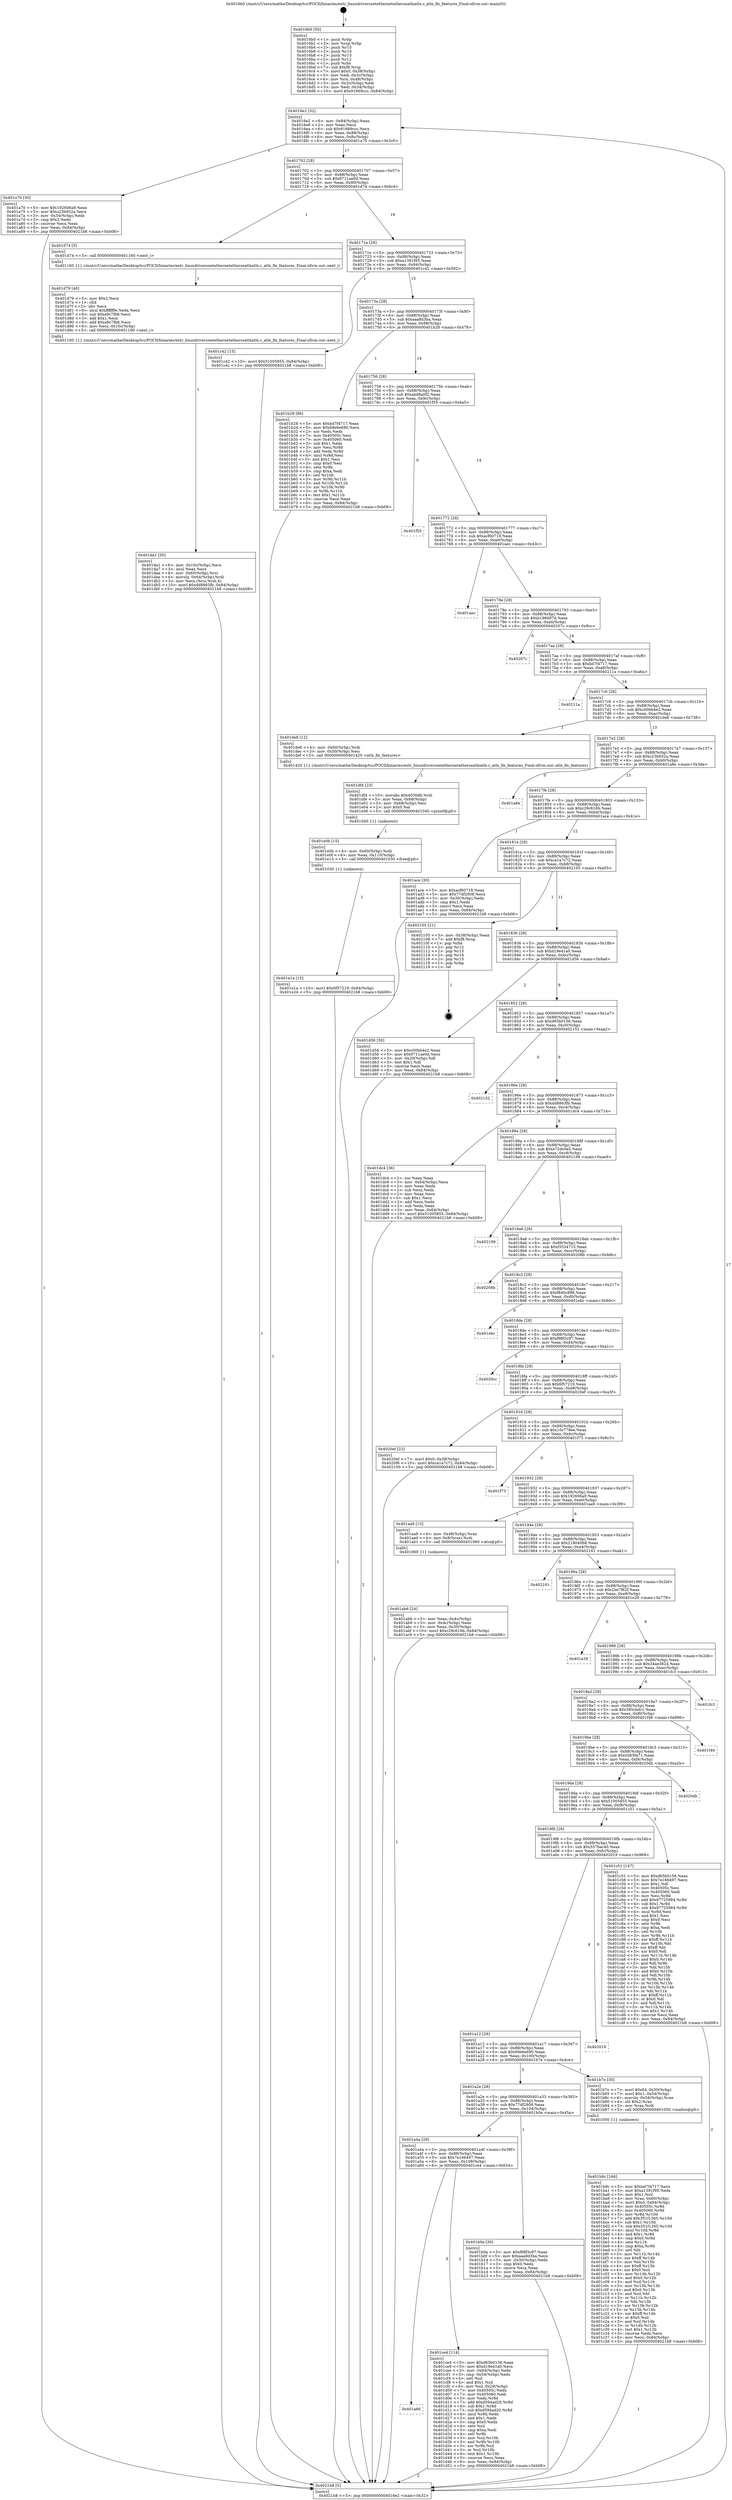 digraph "0x4016b0" {
  label = "0x4016b0 (/mnt/c/Users/mathe/Desktop/tcc/POCII/binaries/extr_linuxdriversnetethernetatherosatlxatlx.c_atlx_fix_features_Final-ollvm.out::main(0))"
  labelloc = "t"
  node[shape=record]

  Entry [label="",width=0.3,height=0.3,shape=circle,fillcolor=black,style=filled]
  "0x4016e2" [label="{
     0x4016e2 [32]\l
     | [instrs]\l
     &nbsp;&nbsp;0x4016e2 \<+6\>: mov -0x84(%rbp),%eax\l
     &nbsp;&nbsp;0x4016e8 \<+2\>: mov %eax,%ecx\l
     &nbsp;&nbsp;0x4016ea \<+6\>: sub $0x91669ccc,%ecx\l
     &nbsp;&nbsp;0x4016f0 \<+6\>: mov %eax,-0x88(%rbp)\l
     &nbsp;&nbsp;0x4016f6 \<+6\>: mov %ecx,-0x8c(%rbp)\l
     &nbsp;&nbsp;0x4016fc \<+6\>: je 0000000000401a70 \<main+0x3c0\>\l
  }"]
  "0x401a70" [label="{
     0x401a70 [30]\l
     | [instrs]\l
     &nbsp;&nbsp;0x401a70 \<+5\>: mov $0x192606a9,%eax\l
     &nbsp;&nbsp;0x401a75 \<+5\>: mov $0xc23b932a,%ecx\l
     &nbsp;&nbsp;0x401a7a \<+3\>: mov -0x34(%rbp),%edx\l
     &nbsp;&nbsp;0x401a7d \<+3\>: cmp $0x2,%edx\l
     &nbsp;&nbsp;0x401a80 \<+3\>: cmovne %ecx,%eax\l
     &nbsp;&nbsp;0x401a83 \<+6\>: mov %eax,-0x84(%rbp)\l
     &nbsp;&nbsp;0x401a89 \<+5\>: jmp 00000000004021b8 \<main+0xb08\>\l
  }"]
  "0x401702" [label="{
     0x401702 [28]\l
     | [instrs]\l
     &nbsp;&nbsp;0x401702 \<+5\>: jmp 0000000000401707 \<main+0x57\>\l
     &nbsp;&nbsp;0x401707 \<+6\>: mov -0x88(%rbp),%eax\l
     &nbsp;&nbsp;0x40170d \<+5\>: sub $0x9711ae0d,%eax\l
     &nbsp;&nbsp;0x401712 \<+6\>: mov %eax,-0x90(%rbp)\l
     &nbsp;&nbsp;0x401718 \<+6\>: je 0000000000401d74 \<main+0x6c4\>\l
  }"]
  "0x4021b8" [label="{
     0x4021b8 [5]\l
     | [instrs]\l
     &nbsp;&nbsp;0x4021b8 \<+5\>: jmp 00000000004016e2 \<main+0x32\>\l
  }"]
  "0x4016b0" [label="{
     0x4016b0 [50]\l
     | [instrs]\l
     &nbsp;&nbsp;0x4016b0 \<+1\>: push %rbp\l
     &nbsp;&nbsp;0x4016b1 \<+3\>: mov %rsp,%rbp\l
     &nbsp;&nbsp;0x4016b4 \<+2\>: push %r15\l
     &nbsp;&nbsp;0x4016b6 \<+2\>: push %r14\l
     &nbsp;&nbsp;0x4016b8 \<+2\>: push %r13\l
     &nbsp;&nbsp;0x4016ba \<+2\>: push %r12\l
     &nbsp;&nbsp;0x4016bc \<+1\>: push %rbx\l
     &nbsp;&nbsp;0x4016bd \<+7\>: sub $0xf8,%rsp\l
     &nbsp;&nbsp;0x4016c4 \<+7\>: movl $0x0,-0x38(%rbp)\l
     &nbsp;&nbsp;0x4016cb \<+3\>: mov %edi,-0x3c(%rbp)\l
     &nbsp;&nbsp;0x4016ce \<+4\>: mov %rsi,-0x48(%rbp)\l
     &nbsp;&nbsp;0x4016d2 \<+3\>: mov -0x3c(%rbp),%edi\l
     &nbsp;&nbsp;0x4016d5 \<+3\>: mov %edi,-0x34(%rbp)\l
     &nbsp;&nbsp;0x4016d8 \<+10\>: movl $0x91669ccc,-0x84(%rbp)\l
  }"]
  Exit [label="",width=0.3,height=0.3,shape=circle,fillcolor=black,style=filled,peripheries=2]
  "0x401d74" [label="{
     0x401d74 [5]\l
     | [instrs]\l
     &nbsp;&nbsp;0x401d74 \<+5\>: call 0000000000401160 \<next_i\>\l
     | [calls]\l
     &nbsp;&nbsp;0x401160 \{1\} (/mnt/c/Users/mathe/Desktop/tcc/POCII/binaries/extr_linuxdriversnetethernetatherosatlxatlx.c_atlx_fix_features_Final-ollvm.out::next_i)\l
  }"]
  "0x40171e" [label="{
     0x40171e [28]\l
     | [instrs]\l
     &nbsp;&nbsp;0x40171e \<+5\>: jmp 0000000000401723 \<main+0x73\>\l
     &nbsp;&nbsp;0x401723 \<+6\>: mov -0x88(%rbp),%eax\l
     &nbsp;&nbsp;0x401729 \<+5\>: sub $0xa1391f95,%eax\l
     &nbsp;&nbsp;0x40172e \<+6\>: mov %eax,-0x94(%rbp)\l
     &nbsp;&nbsp;0x401734 \<+6\>: je 0000000000401c42 \<main+0x592\>\l
  }"]
  "0x401e1a" [label="{
     0x401e1a [15]\l
     | [instrs]\l
     &nbsp;&nbsp;0x401e1a \<+10\>: movl $0x6f57219,-0x84(%rbp)\l
     &nbsp;&nbsp;0x401e24 \<+5\>: jmp 00000000004021b8 \<main+0xb08\>\l
  }"]
  "0x401c42" [label="{
     0x401c42 [15]\l
     | [instrs]\l
     &nbsp;&nbsp;0x401c42 \<+10\>: movl $0x51005855,-0x84(%rbp)\l
     &nbsp;&nbsp;0x401c4c \<+5\>: jmp 00000000004021b8 \<main+0xb08\>\l
  }"]
  "0x40173a" [label="{
     0x40173a [28]\l
     | [instrs]\l
     &nbsp;&nbsp;0x40173a \<+5\>: jmp 000000000040173f \<main+0x8f\>\l
     &nbsp;&nbsp;0x40173f \<+6\>: mov -0x88(%rbp),%eax\l
     &nbsp;&nbsp;0x401745 \<+5\>: sub $0xaaa8d3ba,%eax\l
     &nbsp;&nbsp;0x40174a \<+6\>: mov %eax,-0x98(%rbp)\l
     &nbsp;&nbsp;0x401750 \<+6\>: je 0000000000401b28 \<main+0x478\>\l
  }"]
  "0x401e0b" [label="{
     0x401e0b [15]\l
     | [instrs]\l
     &nbsp;&nbsp;0x401e0b \<+4\>: mov -0x60(%rbp),%rdi\l
     &nbsp;&nbsp;0x401e0f \<+6\>: mov %eax,-0x110(%rbp)\l
     &nbsp;&nbsp;0x401e15 \<+5\>: call 0000000000401030 \<free@plt\>\l
     | [calls]\l
     &nbsp;&nbsp;0x401030 \{1\} (unknown)\l
  }"]
  "0x401b28" [label="{
     0x401b28 [86]\l
     | [instrs]\l
     &nbsp;&nbsp;0x401b28 \<+5\>: mov $0xbd7f4717,%eax\l
     &nbsp;&nbsp;0x401b2d \<+5\>: mov $0x68e6e690,%ecx\l
     &nbsp;&nbsp;0x401b32 \<+2\>: xor %edx,%edx\l
     &nbsp;&nbsp;0x401b34 \<+7\>: mov 0x40505c,%esi\l
     &nbsp;&nbsp;0x401b3b \<+7\>: mov 0x405060,%edi\l
     &nbsp;&nbsp;0x401b42 \<+3\>: sub $0x1,%edx\l
     &nbsp;&nbsp;0x401b45 \<+3\>: mov %esi,%r8d\l
     &nbsp;&nbsp;0x401b48 \<+3\>: add %edx,%r8d\l
     &nbsp;&nbsp;0x401b4b \<+4\>: imul %r8d,%esi\l
     &nbsp;&nbsp;0x401b4f \<+3\>: and $0x1,%esi\l
     &nbsp;&nbsp;0x401b52 \<+3\>: cmp $0x0,%esi\l
     &nbsp;&nbsp;0x401b55 \<+4\>: sete %r9b\l
     &nbsp;&nbsp;0x401b59 \<+3\>: cmp $0xa,%edi\l
     &nbsp;&nbsp;0x401b5c \<+4\>: setl %r10b\l
     &nbsp;&nbsp;0x401b60 \<+3\>: mov %r9b,%r11b\l
     &nbsp;&nbsp;0x401b63 \<+3\>: and %r10b,%r11b\l
     &nbsp;&nbsp;0x401b66 \<+3\>: xor %r10b,%r9b\l
     &nbsp;&nbsp;0x401b69 \<+3\>: or %r9b,%r11b\l
     &nbsp;&nbsp;0x401b6c \<+4\>: test $0x1,%r11b\l
     &nbsp;&nbsp;0x401b70 \<+3\>: cmovne %ecx,%eax\l
     &nbsp;&nbsp;0x401b73 \<+6\>: mov %eax,-0x84(%rbp)\l
     &nbsp;&nbsp;0x401b79 \<+5\>: jmp 00000000004021b8 \<main+0xb08\>\l
  }"]
  "0x401756" [label="{
     0x401756 [28]\l
     | [instrs]\l
     &nbsp;&nbsp;0x401756 \<+5\>: jmp 000000000040175b \<main+0xab\>\l
     &nbsp;&nbsp;0x40175b \<+6\>: mov -0x88(%rbp),%eax\l
     &nbsp;&nbsp;0x401761 \<+5\>: sub $0xabd8a0f2,%eax\l
     &nbsp;&nbsp;0x401766 \<+6\>: mov %eax,-0x9c(%rbp)\l
     &nbsp;&nbsp;0x40176c \<+6\>: je 0000000000401f55 \<main+0x8a5\>\l
  }"]
  "0x401df4" [label="{
     0x401df4 [23]\l
     | [instrs]\l
     &nbsp;&nbsp;0x401df4 \<+10\>: movabs $0x4030d6,%rdi\l
     &nbsp;&nbsp;0x401dfe \<+3\>: mov %eax,-0x68(%rbp)\l
     &nbsp;&nbsp;0x401e01 \<+3\>: mov -0x68(%rbp),%esi\l
     &nbsp;&nbsp;0x401e04 \<+2\>: mov $0x0,%al\l
     &nbsp;&nbsp;0x401e06 \<+5\>: call 0000000000401040 \<printf@plt\>\l
     | [calls]\l
     &nbsp;&nbsp;0x401040 \{1\} (unknown)\l
  }"]
  "0x401f55" [label="{
     0x401f55\l
  }", style=dashed]
  "0x401772" [label="{
     0x401772 [28]\l
     | [instrs]\l
     &nbsp;&nbsp;0x401772 \<+5\>: jmp 0000000000401777 \<main+0xc7\>\l
     &nbsp;&nbsp;0x401777 \<+6\>: mov -0x88(%rbp),%eax\l
     &nbsp;&nbsp;0x40177d \<+5\>: sub $0xacf60718,%eax\l
     &nbsp;&nbsp;0x401782 \<+6\>: mov %eax,-0xa0(%rbp)\l
     &nbsp;&nbsp;0x401788 \<+6\>: je 0000000000401aec \<main+0x43c\>\l
  }"]
  "0x401da1" [label="{
     0x401da1 [35]\l
     | [instrs]\l
     &nbsp;&nbsp;0x401da1 \<+6\>: mov -0x10c(%rbp),%ecx\l
     &nbsp;&nbsp;0x401da7 \<+3\>: imul %eax,%ecx\l
     &nbsp;&nbsp;0x401daa \<+4\>: mov -0x60(%rbp),%rsi\l
     &nbsp;&nbsp;0x401dae \<+4\>: movslq -0x64(%rbp),%rdi\l
     &nbsp;&nbsp;0x401db2 \<+3\>: mov %ecx,(%rsi,%rdi,4)\l
     &nbsp;&nbsp;0x401db5 \<+10\>: movl $0xdd8863fb,-0x84(%rbp)\l
     &nbsp;&nbsp;0x401dbf \<+5\>: jmp 00000000004021b8 \<main+0xb08\>\l
  }"]
  "0x401aec" [label="{
     0x401aec\l
  }", style=dashed]
  "0x40178e" [label="{
     0x40178e [28]\l
     | [instrs]\l
     &nbsp;&nbsp;0x40178e \<+5\>: jmp 0000000000401793 \<main+0xe3\>\l
     &nbsp;&nbsp;0x401793 \<+6\>: mov -0x88(%rbp),%eax\l
     &nbsp;&nbsp;0x401799 \<+5\>: sub $0xb196687d,%eax\l
     &nbsp;&nbsp;0x40179e \<+6\>: mov %eax,-0xa4(%rbp)\l
     &nbsp;&nbsp;0x4017a4 \<+6\>: je 000000000040207c \<main+0x9cc\>\l
  }"]
  "0x401d79" [label="{
     0x401d79 [40]\l
     | [instrs]\l
     &nbsp;&nbsp;0x401d79 \<+5\>: mov $0x2,%ecx\l
     &nbsp;&nbsp;0x401d7e \<+1\>: cltd\l
     &nbsp;&nbsp;0x401d7f \<+2\>: idiv %ecx\l
     &nbsp;&nbsp;0x401d81 \<+6\>: imul $0xfffffffe,%edx,%ecx\l
     &nbsp;&nbsp;0x401d87 \<+6\>: sub $0xa9c7fb8,%ecx\l
     &nbsp;&nbsp;0x401d8d \<+3\>: add $0x1,%ecx\l
     &nbsp;&nbsp;0x401d90 \<+6\>: add $0xa9c7fb8,%ecx\l
     &nbsp;&nbsp;0x401d96 \<+6\>: mov %ecx,-0x10c(%rbp)\l
     &nbsp;&nbsp;0x401d9c \<+5\>: call 0000000000401160 \<next_i\>\l
     | [calls]\l
     &nbsp;&nbsp;0x401160 \{1\} (/mnt/c/Users/mathe/Desktop/tcc/POCII/binaries/extr_linuxdriversnetethernetatherosatlxatlx.c_atlx_fix_features_Final-ollvm.out::next_i)\l
  }"]
  "0x40207c" [label="{
     0x40207c\l
  }", style=dashed]
  "0x4017aa" [label="{
     0x4017aa [28]\l
     | [instrs]\l
     &nbsp;&nbsp;0x4017aa \<+5\>: jmp 00000000004017af \<main+0xff\>\l
     &nbsp;&nbsp;0x4017af \<+6\>: mov -0x88(%rbp),%eax\l
     &nbsp;&nbsp;0x4017b5 \<+5\>: sub $0xbd7f4717,%eax\l
     &nbsp;&nbsp;0x4017ba \<+6\>: mov %eax,-0xa8(%rbp)\l
     &nbsp;&nbsp;0x4017c0 \<+6\>: je 000000000040211a \<main+0xa6a\>\l
  }"]
  "0x401a66" [label="{
     0x401a66\l
  }", style=dashed]
  "0x40211a" [label="{
     0x40211a\l
  }", style=dashed]
  "0x4017c6" [label="{
     0x4017c6 [28]\l
     | [instrs]\l
     &nbsp;&nbsp;0x4017c6 \<+5\>: jmp 00000000004017cb \<main+0x11b\>\l
     &nbsp;&nbsp;0x4017cb \<+6\>: mov -0x88(%rbp),%eax\l
     &nbsp;&nbsp;0x4017d1 \<+5\>: sub $0xc00bb4e2,%eax\l
     &nbsp;&nbsp;0x4017d6 \<+6\>: mov %eax,-0xac(%rbp)\l
     &nbsp;&nbsp;0x4017dc \<+6\>: je 0000000000401de8 \<main+0x738\>\l
  }"]
  "0x401ce4" [label="{
     0x401ce4 [114]\l
     | [instrs]\l
     &nbsp;&nbsp;0x401ce4 \<+5\>: mov $0xd65b0156,%eax\l
     &nbsp;&nbsp;0x401ce9 \<+5\>: mov $0xd19e41a0,%ecx\l
     &nbsp;&nbsp;0x401cee \<+3\>: mov -0x64(%rbp),%edx\l
     &nbsp;&nbsp;0x401cf1 \<+3\>: cmp -0x54(%rbp),%edx\l
     &nbsp;&nbsp;0x401cf4 \<+4\>: setl %sil\l
     &nbsp;&nbsp;0x401cf8 \<+4\>: and $0x1,%sil\l
     &nbsp;&nbsp;0x401cfc \<+4\>: mov %sil,-0x29(%rbp)\l
     &nbsp;&nbsp;0x401d00 \<+7\>: mov 0x40505c,%edx\l
     &nbsp;&nbsp;0x401d07 \<+7\>: mov 0x405060,%edi\l
     &nbsp;&nbsp;0x401d0e \<+3\>: mov %edx,%r8d\l
     &nbsp;&nbsp;0x401d11 \<+7\>: add $0xd594ad20,%r8d\l
     &nbsp;&nbsp;0x401d18 \<+4\>: sub $0x1,%r8d\l
     &nbsp;&nbsp;0x401d1c \<+7\>: sub $0xd594ad20,%r8d\l
     &nbsp;&nbsp;0x401d23 \<+4\>: imul %r8d,%edx\l
     &nbsp;&nbsp;0x401d27 \<+3\>: and $0x1,%edx\l
     &nbsp;&nbsp;0x401d2a \<+3\>: cmp $0x0,%edx\l
     &nbsp;&nbsp;0x401d2d \<+4\>: sete %sil\l
     &nbsp;&nbsp;0x401d31 \<+3\>: cmp $0xa,%edi\l
     &nbsp;&nbsp;0x401d34 \<+4\>: setl %r9b\l
     &nbsp;&nbsp;0x401d38 \<+3\>: mov %sil,%r10b\l
     &nbsp;&nbsp;0x401d3b \<+3\>: and %r9b,%r10b\l
     &nbsp;&nbsp;0x401d3e \<+3\>: xor %r9b,%sil\l
     &nbsp;&nbsp;0x401d41 \<+3\>: or %sil,%r10b\l
     &nbsp;&nbsp;0x401d44 \<+4\>: test $0x1,%r10b\l
     &nbsp;&nbsp;0x401d48 \<+3\>: cmovne %ecx,%eax\l
     &nbsp;&nbsp;0x401d4b \<+6\>: mov %eax,-0x84(%rbp)\l
     &nbsp;&nbsp;0x401d51 \<+5\>: jmp 00000000004021b8 \<main+0xb08\>\l
  }"]
  "0x401de8" [label="{
     0x401de8 [12]\l
     | [instrs]\l
     &nbsp;&nbsp;0x401de8 \<+4\>: mov -0x60(%rbp),%rdi\l
     &nbsp;&nbsp;0x401dec \<+3\>: mov -0x50(%rbp),%esi\l
     &nbsp;&nbsp;0x401def \<+5\>: call 0000000000401420 \<atlx_fix_features\>\l
     | [calls]\l
     &nbsp;&nbsp;0x401420 \{1\} (/mnt/c/Users/mathe/Desktop/tcc/POCII/binaries/extr_linuxdriversnetethernetatherosatlxatlx.c_atlx_fix_features_Final-ollvm.out::atlx_fix_features)\l
  }"]
  "0x4017e2" [label="{
     0x4017e2 [28]\l
     | [instrs]\l
     &nbsp;&nbsp;0x4017e2 \<+5\>: jmp 00000000004017e7 \<main+0x137\>\l
     &nbsp;&nbsp;0x4017e7 \<+6\>: mov -0x88(%rbp),%eax\l
     &nbsp;&nbsp;0x4017ed \<+5\>: sub $0xc23b932a,%eax\l
     &nbsp;&nbsp;0x4017f2 \<+6\>: mov %eax,-0xb0(%rbp)\l
     &nbsp;&nbsp;0x4017f8 \<+6\>: je 0000000000401a8e \<main+0x3de\>\l
  }"]
  "0x401b9c" [label="{
     0x401b9c [166]\l
     | [instrs]\l
     &nbsp;&nbsp;0x401b9c \<+5\>: mov $0xbd7f4717,%ecx\l
     &nbsp;&nbsp;0x401ba1 \<+5\>: mov $0xa1391f95,%edx\l
     &nbsp;&nbsp;0x401ba6 \<+3\>: mov $0x1,%sil\l
     &nbsp;&nbsp;0x401ba9 \<+4\>: mov %rax,-0x60(%rbp)\l
     &nbsp;&nbsp;0x401bad \<+7\>: movl $0x0,-0x64(%rbp)\l
     &nbsp;&nbsp;0x401bb4 \<+8\>: mov 0x40505c,%r8d\l
     &nbsp;&nbsp;0x401bbc \<+8\>: mov 0x405060,%r9d\l
     &nbsp;&nbsp;0x401bc4 \<+3\>: mov %r8d,%r10d\l
     &nbsp;&nbsp;0x401bc7 \<+7\>: add $0x351f1265,%r10d\l
     &nbsp;&nbsp;0x401bce \<+4\>: sub $0x1,%r10d\l
     &nbsp;&nbsp;0x401bd2 \<+7\>: sub $0x351f1265,%r10d\l
     &nbsp;&nbsp;0x401bd9 \<+4\>: imul %r10d,%r8d\l
     &nbsp;&nbsp;0x401bdd \<+4\>: and $0x1,%r8d\l
     &nbsp;&nbsp;0x401be1 \<+4\>: cmp $0x0,%r8d\l
     &nbsp;&nbsp;0x401be5 \<+4\>: sete %r11b\l
     &nbsp;&nbsp;0x401be9 \<+4\>: cmp $0xa,%r9d\l
     &nbsp;&nbsp;0x401bed \<+3\>: setl %bl\l
     &nbsp;&nbsp;0x401bf0 \<+3\>: mov %r11b,%r14b\l
     &nbsp;&nbsp;0x401bf3 \<+4\>: xor $0xff,%r14b\l
     &nbsp;&nbsp;0x401bf7 \<+3\>: mov %bl,%r15b\l
     &nbsp;&nbsp;0x401bfa \<+4\>: xor $0xff,%r15b\l
     &nbsp;&nbsp;0x401bfe \<+4\>: xor $0x0,%sil\l
     &nbsp;&nbsp;0x401c02 \<+3\>: mov %r14b,%r12b\l
     &nbsp;&nbsp;0x401c05 \<+4\>: and $0x0,%r12b\l
     &nbsp;&nbsp;0x401c09 \<+3\>: and %sil,%r11b\l
     &nbsp;&nbsp;0x401c0c \<+3\>: mov %r15b,%r13b\l
     &nbsp;&nbsp;0x401c0f \<+4\>: and $0x0,%r13b\l
     &nbsp;&nbsp;0x401c13 \<+3\>: and %sil,%bl\l
     &nbsp;&nbsp;0x401c16 \<+3\>: or %r11b,%r12b\l
     &nbsp;&nbsp;0x401c19 \<+3\>: or %bl,%r13b\l
     &nbsp;&nbsp;0x401c1c \<+3\>: xor %r13b,%r12b\l
     &nbsp;&nbsp;0x401c1f \<+3\>: or %r15b,%r14b\l
     &nbsp;&nbsp;0x401c22 \<+4\>: xor $0xff,%r14b\l
     &nbsp;&nbsp;0x401c26 \<+4\>: or $0x0,%sil\l
     &nbsp;&nbsp;0x401c2a \<+3\>: and %sil,%r14b\l
     &nbsp;&nbsp;0x401c2d \<+3\>: or %r14b,%r12b\l
     &nbsp;&nbsp;0x401c30 \<+4\>: test $0x1,%r12b\l
     &nbsp;&nbsp;0x401c34 \<+3\>: cmovne %edx,%ecx\l
     &nbsp;&nbsp;0x401c37 \<+6\>: mov %ecx,-0x84(%rbp)\l
     &nbsp;&nbsp;0x401c3d \<+5\>: jmp 00000000004021b8 \<main+0xb08\>\l
  }"]
  "0x401a8e" [label="{
     0x401a8e\l
  }", style=dashed]
  "0x4017fe" [label="{
     0x4017fe [28]\l
     | [instrs]\l
     &nbsp;&nbsp;0x4017fe \<+5\>: jmp 0000000000401803 \<main+0x153\>\l
     &nbsp;&nbsp;0x401803 \<+6\>: mov -0x88(%rbp),%eax\l
     &nbsp;&nbsp;0x401809 \<+5\>: sub $0xc29c616b,%eax\l
     &nbsp;&nbsp;0x40180e \<+6\>: mov %eax,-0xb4(%rbp)\l
     &nbsp;&nbsp;0x401814 \<+6\>: je 0000000000401ace \<main+0x41e\>\l
  }"]
  "0x401a4a" [label="{
     0x401a4a [28]\l
     | [instrs]\l
     &nbsp;&nbsp;0x401a4a \<+5\>: jmp 0000000000401a4f \<main+0x39f\>\l
     &nbsp;&nbsp;0x401a4f \<+6\>: mov -0x88(%rbp),%eax\l
     &nbsp;&nbsp;0x401a55 \<+5\>: sub $0x7e166497,%eax\l
     &nbsp;&nbsp;0x401a5a \<+6\>: mov %eax,-0x108(%rbp)\l
     &nbsp;&nbsp;0x401a60 \<+6\>: je 0000000000401ce4 \<main+0x634\>\l
  }"]
  "0x401ace" [label="{
     0x401ace [30]\l
     | [instrs]\l
     &nbsp;&nbsp;0x401ace \<+5\>: mov $0xacf60718,%eax\l
     &nbsp;&nbsp;0x401ad3 \<+5\>: mov $0x77df2808,%ecx\l
     &nbsp;&nbsp;0x401ad8 \<+3\>: mov -0x30(%rbp),%edx\l
     &nbsp;&nbsp;0x401adb \<+3\>: cmp $0x1,%edx\l
     &nbsp;&nbsp;0x401ade \<+3\>: cmovl %ecx,%eax\l
     &nbsp;&nbsp;0x401ae1 \<+6\>: mov %eax,-0x84(%rbp)\l
     &nbsp;&nbsp;0x401ae7 \<+5\>: jmp 00000000004021b8 \<main+0xb08\>\l
  }"]
  "0x40181a" [label="{
     0x40181a [28]\l
     | [instrs]\l
     &nbsp;&nbsp;0x40181a \<+5\>: jmp 000000000040181f \<main+0x16f\>\l
     &nbsp;&nbsp;0x40181f \<+6\>: mov -0x88(%rbp),%eax\l
     &nbsp;&nbsp;0x401825 \<+5\>: sub $0xca1a7c72,%eax\l
     &nbsp;&nbsp;0x40182a \<+6\>: mov %eax,-0xb8(%rbp)\l
     &nbsp;&nbsp;0x401830 \<+6\>: je 0000000000402105 \<main+0xa55\>\l
  }"]
  "0x401b0a" [label="{
     0x401b0a [30]\l
     | [instrs]\l
     &nbsp;&nbsp;0x401b0a \<+5\>: mov $0xf98f3c97,%eax\l
     &nbsp;&nbsp;0x401b0f \<+5\>: mov $0xaaa8d3ba,%ecx\l
     &nbsp;&nbsp;0x401b14 \<+3\>: mov -0x30(%rbp),%edx\l
     &nbsp;&nbsp;0x401b17 \<+3\>: cmp $0x0,%edx\l
     &nbsp;&nbsp;0x401b1a \<+3\>: cmove %ecx,%eax\l
     &nbsp;&nbsp;0x401b1d \<+6\>: mov %eax,-0x84(%rbp)\l
     &nbsp;&nbsp;0x401b23 \<+5\>: jmp 00000000004021b8 \<main+0xb08\>\l
  }"]
  "0x402105" [label="{
     0x402105 [21]\l
     | [instrs]\l
     &nbsp;&nbsp;0x402105 \<+3\>: mov -0x38(%rbp),%eax\l
     &nbsp;&nbsp;0x402108 \<+7\>: add $0xf8,%rsp\l
     &nbsp;&nbsp;0x40210f \<+1\>: pop %rbx\l
     &nbsp;&nbsp;0x402110 \<+2\>: pop %r12\l
     &nbsp;&nbsp;0x402112 \<+2\>: pop %r13\l
     &nbsp;&nbsp;0x402114 \<+2\>: pop %r14\l
     &nbsp;&nbsp;0x402116 \<+2\>: pop %r15\l
     &nbsp;&nbsp;0x402118 \<+1\>: pop %rbp\l
     &nbsp;&nbsp;0x402119 \<+1\>: ret\l
  }"]
  "0x401836" [label="{
     0x401836 [28]\l
     | [instrs]\l
     &nbsp;&nbsp;0x401836 \<+5\>: jmp 000000000040183b \<main+0x18b\>\l
     &nbsp;&nbsp;0x40183b \<+6\>: mov -0x88(%rbp),%eax\l
     &nbsp;&nbsp;0x401841 \<+5\>: sub $0xd19e41a0,%eax\l
     &nbsp;&nbsp;0x401846 \<+6\>: mov %eax,-0xbc(%rbp)\l
     &nbsp;&nbsp;0x40184c \<+6\>: je 0000000000401d56 \<main+0x6a6\>\l
  }"]
  "0x401a2e" [label="{
     0x401a2e [28]\l
     | [instrs]\l
     &nbsp;&nbsp;0x401a2e \<+5\>: jmp 0000000000401a33 \<main+0x383\>\l
     &nbsp;&nbsp;0x401a33 \<+6\>: mov -0x88(%rbp),%eax\l
     &nbsp;&nbsp;0x401a39 \<+5\>: sub $0x77df2808,%eax\l
     &nbsp;&nbsp;0x401a3e \<+6\>: mov %eax,-0x104(%rbp)\l
     &nbsp;&nbsp;0x401a44 \<+6\>: je 0000000000401b0a \<main+0x45a\>\l
  }"]
  "0x401d56" [label="{
     0x401d56 [30]\l
     | [instrs]\l
     &nbsp;&nbsp;0x401d56 \<+5\>: mov $0xc00bb4e2,%eax\l
     &nbsp;&nbsp;0x401d5b \<+5\>: mov $0x9711ae0d,%ecx\l
     &nbsp;&nbsp;0x401d60 \<+3\>: mov -0x29(%rbp),%dl\l
     &nbsp;&nbsp;0x401d63 \<+3\>: test $0x1,%dl\l
     &nbsp;&nbsp;0x401d66 \<+3\>: cmovne %ecx,%eax\l
     &nbsp;&nbsp;0x401d69 \<+6\>: mov %eax,-0x84(%rbp)\l
     &nbsp;&nbsp;0x401d6f \<+5\>: jmp 00000000004021b8 \<main+0xb08\>\l
  }"]
  "0x401852" [label="{
     0x401852 [28]\l
     | [instrs]\l
     &nbsp;&nbsp;0x401852 \<+5\>: jmp 0000000000401857 \<main+0x1a7\>\l
     &nbsp;&nbsp;0x401857 \<+6\>: mov -0x88(%rbp),%eax\l
     &nbsp;&nbsp;0x40185d \<+5\>: sub $0xd65b0156,%eax\l
     &nbsp;&nbsp;0x401862 \<+6\>: mov %eax,-0xc0(%rbp)\l
     &nbsp;&nbsp;0x401868 \<+6\>: je 0000000000402152 \<main+0xaa2\>\l
  }"]
  "0x401b7e" [label="{
     0x401b7e [30]\l
     | [instrs]\l
     &nbsp;&nbsp;0x401b7e \<+7\>: movl $0x64,-0x50(%rbp)\l
     &nbsp;&nbsp;0x401b85 \<+7\>: movl $0x1,-0x54(%rbp)\l
     &nbsp;&nbsp;0x401b8c \<+4\>: movslq -0x54(%rbp),%rax\l
     &nbsp;&nbsp;0x401b90 \<+4\>: shl $0x2,%rax\l
     &nbsp;&nbsp;0x401b94 \<+3\>: mov %rax,%rdi\l
     &nbsp;&nbsp;0x401b97 \<+5\>: call 0000000000401050 \<malloc@plt\>\l
     | [calls]\l
     &nbsp;&nbsp;0x401050 \{1\} (unknown)\l
  }"]
  "0x402152" [label="{
     0x402152\l
  }", style=dashed]
  "0x40186e" [label="{
     0x40186e [28]\l
     | [instrs]\l
     &nbsp;&nbsp;0x40186e \<+5\>: jmp 0000000000401873 \<main+0x1c3\>\l
     &nbsp;&nbsp;0x401873 \<+6\>: mov -0x88(%rbp),%eax\l
     &nbsp;&nbsp;0x401879 \<+5\>: sub $0xdd8863fb,%eax\l
     &nbsp;&nbsp;0x40187e \<+6\>: mov %eax,-0xc4(%rbp)\l
     &nbsp;&nbsp;0x401884 \<+6\>: je 0000000000401dc4 \<main+0x714\>\l
  }"]
  "0x401a12" [label="{
     0x401a12 [28]\l
     | [instrs]\l
     &nbsp;&nbsp;0x401a12 \<+5\>: jmp 0000000000401a17 \<main+0x367\>\l
     &nbsp;&nbsp;0x401a17 \<+6\>: mov -0x88(%rbp),%eax\l
     &nbsp;&nbsp;0x401a1d \<+5\>: sub $0x68e6e690,%eax\l
     &nbsp;&nbsp;0x401a22 \<+6\>: mov %eax,-0x100(%rbp)\l
     &nbsp;&nbsp;0x401a28 \<+6\>: je 0000000000401b7e \<main+0x4ce\>\l
  }"]
  "0x401dc4" [label="{
     0x401dc4 [36]\l
     | [instrs]\l
     &nbsp;&nbsp;0x401dc4 \<+2\>: xor %eax,%eax\l
     &nbsp;&nbsp;0x401dc6 \<+3\>: mov -0x64(%rbp),%ecx\l
     &nbsp;&nbsp;0x401dc9 \<+2\>: mov %eax,%edx\l
     &nbsp;&nbsp;0x401dcb \<+2\>: sub %ecx,%edx\l
     &nbsp;&nbsp;0x401dcd \<+2\>: mov %eax,%ecx\l
     &nbsp;&nbsp;0x401dcf \<+3\>: sub $0x1,%ecx\l
     &nbsp;&nbsp;0x401dd2 \<+2\>: add %ecx,%edx\l
     &nbsp;&nbsp;0x401dd4 \<+2\>: sub %edx,%eax\l
     &nbsp;&nbsp;0x401dd6 \<+3\>: mov %eax,-0x64(%rbp)\l
     &nbsp;&nbsp;0x401dd9 \<+10\>: movl $0x51005855,-0x84(%rbp)\l
     &nbsp;&nbsp;0x401de3 \<+5\>: jmp 00000000004021b8 \<main+0xb08\>\l
  }"]
  "0x40188a" [label="{
     0x40188a [28]\l
     | [instrs]\l
     &nbsp;&nbsp;0x40188a \<+5\>: jmp 000000000040188f \<main+0x1df\>\l
     &nbsp;&nbsp;0x40188f \<+6\>: mov -0x88(%rbp),%eax\l
     &nbsp;&nbsp;0x401895 \<+5\>: sub $0xe72dc0a5,%eax\l
     &nbsp;&nbsp;0x40189a \<+6\>: mov %eax,-0xc8(%rbp)\l
     &nbsp;&nbsp;0x4018a0 \<+6\>: je 0000000000402199 \<main+0xae9\>\l
  }"]
  "0x402019" [label="{
     0x402019\l
  }", style=dashed]
  "0x402199" [label="{
     0x402199\l
  }", style=dashed]
  "0x4018a6" [label="{
     0x4018a6 [28]\l
     | [instrs]\l
     &nbsp;&nbsp;0x4018a6 \<+5\>: jmp 00000000004018ab \<main+0x1fb\>\l
     &nbsp;&nbsp;0x4018ab \<+6\>: mov -0x88(%rbp),%eax\l
     &nbsp;&nbsp;0x4018b1 \<+5\>: sub $0xf3534715,%eax\l
     &nbsp;&nbsp;0x4018b6 \<+6\>: mov %eax,-0xcc(%rbp)\l
     &nbsp;&nbsp;0x4018bc \<+6\>: je 000000000040208b \<main+0x9db\>\l
  }"]
  "0x4019f6" [label="{
     0x4019f6 [28]\l
     | [instrs]\l
     &nbsp;&nbsp;0x4019f6 \<+5\>: jmp 00000000004019fb \<main+0x34b\>\l
     &nbsp;&nbsp;0x4019fb \<+6\>: mov -0x88(%rbp),%eax\l
     &nbsp;&nbsp;0x401a01 \<+5\>: sub $0x557bac40,%eax\l
     &nbsp;&nbsp;0x401a06 \<+6\>: mov %eax,-0xfc(%rbp)\l
     &nbsp;&nbsp;0x401a0c \<+6\>: je 0000000000402019 \<main+0x969\>\l
  }"]
  "0x40208b" [label="{
     0x40208b\l
  }", style=dashed]
  "0x4018c2" [label="{
     0x4018c2 [28]\l
     | [instrs]\l
     &nbsp;&nbsp;0x4018c2 \<+5\>: jmp 00000000004018c7 \<main+0x217\>\l
     &nbsp;&nbsp;0x4018c7 \<+6\>: mov -0x88(%rbp),%eax\l
     &nbsp;&nbsp;0x4018cd \<+5\>: sub $0xf840c898,%eax\l
     &nbsp;&nbsp;0x4018d2 \<+6\>: mov %eax,-0xd0(%rbp)\l
     &nbsp;&nbsp;0x4018d8 \<+6\>: je 0000000000401ebc \<main+0x80c\>\l
  }"]
  "0x401c51" [label="{
     0x401c51 [147]\l
     | [instrs]\l
     &nbsp;&nbsp;0x401c51 \<+5\>: mov $0xd65b0156,%eax\l
     &nbsp;&nbsp;0x401c56 \<+5\>: mov $0x7e166497,%ecx\l
     &nbsp;&nbsp;0x401c5b \<+2\>: mov $0x1,%dl\l
     &nbsp;&nbsp;0x401c5d \<+7\>: mov 0x40505c,%esi\l
     &nbsp;&nbsp;0x401c64 \<+7\>: mov 0x405060,%edi\l
     &nbsp;&nbsp;0x401c6b \<+3\>: mov %esi,%r8d\l
     &nbsp;&nbsp;0x401c6e \<+7\>: add $0x97725984,%r8d\l
     &nbsp;&nbsp;0x401c75 \<+4\>: sub $0x1,%r8d\l
     &nbsp;&nbsp;0x401c79 \<+7\>: sub $0x97725984,%r8d\l
     &nbsp;&nbsp;0x401c80 \<+4\>: imul %r8d,%esi\l
     &nbsp;&nbsp;0x401c84 \<+3\>: and $0x1,%esi\l
     &nbsp;&nbsp;0x401c87 \<+3\>: cmp $0x0,%esi\l
     &nbsp;&nbsp;0x401c8a \<+4\>: sete %r9b\l
     &nbsp;&nbsp;0x401c8e \<+3\>: cmp $0xa,%edi\l
     &nbsp;&nbsp;0x401c91 \<+4\>: setl %r10b\l
     &nbsp;&nbsp;0x401c95 \<+3\>: mov %r9b,%r11b\l
     &nbsp;&nbsp;0x401c98 \<+4\>: xor $0xff,%r11b\l
     &nbsp;&nbsp;0x401c9c \<+3\>: mov %r10b,%bl\l
     &nbsp;&nbsp;0x401c9f \<+3\>: xor $0xff,%bl\l
     &nbsp;&nbsp;0x401ca2 \<+3\>: xor $0x0,%dl\l
     &nbsp;&nbsp;0x401ca5 \<+3\>: mov %r11b,%r14b\l
     &nbsp;&nbsp;0x401ca8 \<+4\>: and $0x0,%r14b\l
     &nbsp;&nbsp;0x401cac \<+3\>: and %dl,%r9b\l
     &nbsp;&nbsp;0x401caf \<+3\>: mov %bl,%r15b\l
     &nbsp;&nbsp;0x401cb2 \<+4\>: and $0x0,%r15b\l
     &nbsp;&nbsp;0x401cb6 \<+3\>: and %dl,%r10b\l
     &nbsp;&nbsp;0x401cb9 \<+3\>: or %r9b,%r14b\l
     &nbsp;&nbsp;0x401cbc \<+3\>: or %r10b,%r15b\l
     &nbsp;&nbsp;0x401cbf \<+3\>: xor %r15b,%r14b\l
     &nbsp;&nbsp;0x401cc2 \<+3\>: or %bl,%r11b\l
     &nbsp;&nbsp;0x401cc5 \<+4\>: xor $0xff,%r11b\l
     &nbsp;&nbsp;0x401cc9 \<+3\>: or $0x0,%dl\l
     &nbsp;&nbsp;0x401ccc \<+3\>: and %dl,%r11b\l
     &nbsp;&nbsp;0x401ccf \<+3\>: or %r11b,%r14b\l
     &nbsp;&nbsp;0x401cd2 \<+4\>: test $0x1,%r14b\l
     &nbsp;&nbsp;0x401cd6 \<+3\>: cmovne %ecx,%eax\l
     &nbsp;&nbsp;0x401cd9 \<+6\>: mov %eax,-0x84(%rbp)\l
     &nbsp;&nbsp;0x401cdf \<+5\>: jmp 00000000004021b8 \<main+0xb08\>\l
  }"]
  "0x401ebc" [label="{
     0x401ebc\l
  }", style=dashed]
  "0x4018de" [label="{
     0x4018de [28]\l
     | [instrs]\l
     &nbsp;&nbsp;0x4018de \<+5\>: jmp 00000000004018e3 \<main+0x233\>\l
     &nbsp;&nbsp;0x4018e3 \<+6\>: mov -0x88(%rbp),%eax\l
     &nbsp;&nbsp;0x4018e9 \<+5\>: sub $0xf98f3c97,%eax\l
     &nbsp;&nbsp;0x4018ee \<+6\>: mov %eax,-0xd4(%rbp)\l
     &nbsp;&nbsp;0x4018f4 \<+6\>: je 00000000004020cc \<main+0xa1c\>\l
  }"]
  "0x4019da" [label="{
     0x4019da [28]\l
     | [instrs]\l
     &nbsp;&nbsp;0x4019da \<+5\>: jmp 00000000004019df \<main+0x32f\>\l
     &nbsp;&nbsp;0x4019df \<+6\>: mov -0x88(%rbp),%eax\l
     &nbsp;&nbsp;0x4019e5 \<+5\>: sub $0x51005855,%eax\l
     &nbsp;&nbsp;0x4019ea \<+6\>: mov %eax,-0xf8(%rbp)\l
     &nbsp;&nbsp;0x4019f0 \<+6\>: je 0000000000401c51 \<main+0x5a1\>\l
  }"]
  "0x4020cc" [label="{
     0x4020cc\l
  }", style=dashed]
  "0x4018fa" [label="{
     0x4018fa [28]\l
     | [instrs]\l
     &nbsp;&nbsp;0x4018fa \<+5\>: jmp 00000000004018ff \<main+0x24f\>\l
     &nbsp;&nbsp;0x4018ff \<+6\>: mov -0x88(%rbp),%eax\l
     &nbsp;&nbsp;0x401905 \<+5\>: sub $0x6f57219,%eax\l
     &nbsp;&nbsp;0x40190a \<+6\>: mov %eax,-0xd8(%rbp)\l
     &nbsp;&nbsp;0x401910 \<+6\>: je 00000000004020ef \<main+0xa3f\>\l
  }"]
  "0x4020db" [label="{
     0x4020db\l
  }", style=dashed]
  "0x4020ef" [label="{
     0x4020ef [22]\l
     | [instrs]\l
     &nbsp;&nbsp;0x4020ef \<+7\>: movl $0x0,-0x38(%rbp)\l
     &nbsp;&nbsp;0x4020f6 \<+10\>: movl $0xca1a7c72,-0x84(%rbp)\l
     &nbsp;&nbsp;0x402100 \<+5\>: jmp 00000000004021b8 \<main+0xb08\>\l
  }"]
  "0x401916" [label="{
     0x401916 [28]\l
     | [instrs]\l
     &nbsp;&nbsp;0x401916 \<+5\>: jmp 000000000040191b \<main+0x26b\>\l
     &nbsp;&nbsp;0x40191b \<+6\>: mov -0x88(%rbp),%eax\l
     &nbsp;&nbsp;0x401921 \<+5\>: sub $0x10c778ee,%eax\l
     &nbsp;&nbsp;0x401926 \<+6\>: mov %eax,-0xdc(%rbp)\l
     &nbsp;&nbsp;0x40192c \<+6\>: je 0000000000401f73 \<main+0x8c3\>\l
  }"]
  "0x4019be" [label="{
     0x4019be [28]\l
     | [instrs]\l
     &nbsp;&nbsp;0x4019be \<+5\>: jmp 00000000004019c3 \<main+0x313\>\l
     &nbsp;&nbsp;0x4019c3 \<+6\>: mov -0x88(%rbp),%eax\l
     &nbsp;&nbsp;0x4019c9 \<+5\>: sub $0x50b5fa71,%eax\l
     &nbsp;&nbsp;0x4019ce \<+6\>: mov %eax,-0xf4(%rbp)\l
     &nbsp;&nbsp;0x4019d4 \<+6\>: je 00000000004020db \<main+0xa2b\>\l
  }"]
  "0x401f73" [label="{
     0x401f73\l
  }", style=dashed]
  "0x401932" [label="{
     0x401932 [28]\l
     | [instrs]\l
     &nbsp;&nbsp;0x401932 \<+5\>: jmp 0000000000401937 \<main+0x287\>\l
     &nbsp;&nbsp;0x401937 \<+6\>: mov -0x88(%rbp),%eax\l
     &nbsp;&nbsp;0x40193d \<+5\>: sub $0x192606a9,%eax\l
     &nbsp;&nbsp;0x401942 \<+6\>: mov %eax,-0xe0(%rbp)\l
     &nbsp;&nbsp;0x401948 \<+6\>: je 0000000000401aa9 \<main+0x3f9\>\l
  }"]
  "0x401f46" [label="{
     0x401f46\l
  }", style=dashed]
  "0x401aa9" [label="{
     0x401aa9 [13]\l
     | [instrs]\l
     &nbsp;&nbsp;0x401aa9 \<+4\>: mov -0x48(%rbp),%rax\l
     &nbsp;&nbsp;0x401aad \<+4\>: mov 0x8(%rax),%rdi\l
     &nbsp;&nbsp;0x401ab1 \<+5\>: call 0000000000401060 \<atoi@plt\>\l
     | [calls]\l
     &nbsp;&nbsp;0x401060 \{1\} (unknown)\l
  }"]
  "0x40194e" [label="{
     0x40194e [28]\l
     | [instrs]\l
     &nbsp;&nbsp;0x40194e \<+5\>: jmp 0000000000401953 \<main+0x2a3\>\l
     &nbsp;&nbsp;0x401953 \<+6\>: mov -0x88(%rbp),%eax\l
     &nbsp;&nbsp;0x401959 \<+5\>: sub $0x21804068,%eax\l
     &nbsp;&nbsp;0x40195e \<+6\>: mov %eax,-0xe4(%rbp)\l
     &nbsp;&nbsp;0x401964 \<+6\>: je 0000000000402161 \<main+0xab1\>\l
  }"]
  "0x401ab6" [label="{
     0x401ab6 [24]\l
     | [instrs]\l
     &nbsp;&nbsp;0x401ab6 \<+3\>: mov %eax,-0x4c(%rbp)\l
     &nbsp;&nbsp;0x401ab9 \<+3\>: mov -0x4c(%rbp),%eax\l
     &nbsp;&nbsp;0x401abc \<+3\>: mov %eax,-0x30(%rbp)\l
     &nbsp;&nbsp;0x401abf \<+10\>: movl $0xc29c616b,-0x84(%rbp)\l
     &nbsp;&nbsp;0x401ac9 \<+5\>: jmp 00000000004021b8 \<main+0xb08\>\l
  }"]
  "0x4019a2" [label="{
     0x4019a2 [28]\l
     | [instrs]\l
     &nbsp;&nbsp;0x4019a2 \<+5\>: jmp 00000000004019a7 \<main+0x2f7\>\l
     &nbsp;&nbsp;0x4019a7 \<+6\>: mov -0x88(%rbp),%eax\l
     &nbsp;&nbsp;0x4019ad \<+5\>: sub $0x385cbdc1,%eax\l
     &nbsp;&nbsp;0x4019b2 \<+6\>: mov %eax,-0xf0(%rbp)\l
     &nbsp;&nbsp;0x4019b8 \<+6\>: je 0000000000401f46 \<main+0x896\>\l
  }"]
  "0x402161" [label="{
     0x402161\l
  }", style=dashed]
  "0x40196a" [label="{
     0x40196a [28]\l
     | [instrs]\l
     &nbsp;&nbsp;0x40196a \<+5\>: jmp 000000000040196f \<main+0x2bf\>\l
     &nbsp;&nbsp;0x40196f \<+6\>: mov -0x88(%rbp),%eax\l
     &nbsp;&nbsp;0x401975 \<+5\>: sub $0x2be7f62f,%eax\l
     &nbsp;&nbsp;0x40197a \<+6\>: mov %eax,-0xe8(%rbp)\l
     &nbsp;&nbsp;0x401980 \<+6\>: je 0000000000401e29 \<main+0x779\>\l
  }"]
  "0x401fc3" [label="{
     0x401fc3\l
  }", style=dashed]
  "0x401e29" [label="{
     0x401e29\l
  }", style=dashed]
  "0x401986" [label="{
     0x401986 [28]\l
     | [instrs]\l
     &nbsp;&nbsp;0x401986 \<+5\>: jmp 000000000040198b \<main+0x2db\>\l
     &nbsp;&nbsp;0x40198b \<+6\>: mov -0x88(%rbp),%eax\l
     &nbsp;&nbsp;0x401991 \<+5\>: sub $0x34ae3624,%eax\l
     &nbsp;&nbsp;0x401996 \<+6\>: mov %eax,-0xec(%rbp)\l
     &nbsp;&nbsp;0x40199c \<+6\>: je 0000000000401fc3 \<main+0x913\>\l
  }"]
  Entry -> "0x4016b0" [label=" 1"]
  "0x4016e2" -> "0x401a70" [label=" 1"]
  "0x4016e2" -> "0x401702" [label=" 17"]
  "0x401a70" -> "0x4021b8" [label=" 1"]
  "0x4016b0" -> "0x4016e2" [label=" 1"]
  "0x4021b8" -> "0x4016e2" [label=" 17"]
  "0x402105" -> Exit [label=" 1"]
  "0x401702" -> "0x401d74" [label=" 1"]
  "0x401702" -> "0x40171e" [label=" 16"]
  "0x4020ef" -> "0x4021b8" [label=" 1"]
  "0x40171e" -> "0x401c42" [label=" 1"]
  "0x40171e" -> "0x40173a" [label=" 15"]
  "0x401e1a" -> "0x4021b8" [label=" 1"]
  "0x40173a" -> "0x401b28" [label=" 1"]
  "0x40173a" -> "0x401756" [label=" 14"]
  "0x401e0b" -> "0x401e1a" [label=" 1"]
  "0x401756" -> "0x401f55" [label=" 0"]
  "0x401756" -> "0x401772" [label=" 14"]
  "0x401df4" -> "0x401e0b" [label=" 1"]
  "0x401772" -> "0x401aec" [label=" 0"]
  "0x401772" -> "0x40178e" [label=" 14"]
  "0x401de8" -> "0x401df4" [label=" 1"]
  "0x40178e" -> "0x40207c" [label=" 0"]
  "0x40178e" -> "0x4017aa" [label=" 14"]
  "0x401dc4" -> "0x4021b8" [label=" 1"]
  "0x4017aa" -> "0x40211a" [label=" 0"]
  "0x4017aa" -> "0x4017c6" [label=" 14"]
  "0x401da1" -> "0x4021b8" [label=" 1"]
  "0x4017c6" -> "0x401de8" [label=" 1"]
  "0x4017c6" -> "0x4017e2" [label=" 13"]
  "0x401d79" -> "0x401da1" [label=" 1"]
  "0x4017e2" -> "0x401a8e" [label=" 0"]
  "0x4017e2" -> "0x4017fe" [label=" 13"]
  "0x401d56" -> "0x4021b8" [label=" 2"]
  "0x4017fe" -> "0x401ace" [label=" 1"]
  "0x4017fe" -> "0x40181a" [label=" 12"]
  "0x401ce4" -> "0x4021b8" [label=" 2"]
  "0x40181a" -> "0x402105" [label=" 1"]
  "0x40181a" -> "0x401836" [label=" 11"]
  "0x401a4a" -> "0x401a66" [label=" 0"]
  "0x401836" -> "0x401d56" [label=" 2"]
  "0x401836" -> "0x401852" [label=" 9"]
  "0x401d74" -> "0x401d79" [label=" 1"]
  "0x401852" -> "0x402152" [label=" 0"]
  "0x401852" -> "0x40186e" [label=" 9"]
  "0x401c51" -> "0x4021b8" [label=" 2"]
  "0x40186e" -> "0x401dc4" [label=" 1"]
  "0x40186e" -> "0x40188a" [label=" 8"]
  "0x401b9c" -> "0x4021b8" [label=" 1"]
  "0x40188a" -> "0x402199" [label=" 0"]
  "0x40188a" -> "0x4018a6" [label=" 8"]
  "0x401b7e" -> "0x401b9c" [label=" 1"]
  "0x4018a6" -> "0x40208b" [label=" 0"]
  "0x4018a6" -> "0x4018c2" [label=" 8"]
  "0x401b0a" -> "0x4021b8" [label=" 1"]
  "0x4018c2" -> "0x401ebc" [label=" 0"]
  "0x4018c2" -> "0x4018de" [label=" 8"]
  "0x401a2e" -> "0x401a4a" [label=" 2"]
  "0x4018de" -> "0x4020cc" [label=" 0"]
  "0x4018de" -> "0x4018fa" [label=" 8"]
  "0x401a4a" -> "0x401ce4" [label=" 2"]
  "0x4018fa" -> "0x4020ef" [label=" 1"]
  "0x4018fa" -> "0x401916" [label=" 7"]
  "0x401a12" -> "0x401a2e" [label=" 3"]
  "0x401916" -> "0x401f73" [label=" 0"]
  "0x401916" -> "0x401932" [label=" 7"]
  "0x401c42" -> "0x4021b8" [label=" 1"]
  "0x401932" -> "0x401aa9" [label=" 1"]
  "0x401932" -> "0x40194e" [label=" 6"]
  "0x401aa9" -> "0x401ab6" [label=" 1"]
  "0x401ab6" -> "0x4021b8" [label=" 1"]
  "0x401ace" -> "0x4021b8" [label=" 1"]
  "0x4019f6" -> "0x401a12" [label=" 4"]
  "0x40194e" -> "0x402161" [label=" 0"]
  "0x40194e" -> "0x40196a" [label=" 6"]
  "0x401b28" -> "0x4021b8" [label=" 1"]
  "0x40196a" -> "0x401e29" [label=" 0"]
  "0x40196a" -> "0x401986" [label=" 6"]
  "0x4019da" -> "0x4019f6" [label=" 4"]
  "0x401986" -> "0x401fc3" [label=" 0"]
  "0x401986" -> "0x4019a2" [label=" 6"]
  "0x4019f6" -> "0x402019" [label=" 0"]
  "0x4019a2" -> "0x401f46" [label=" 0"]
  "0x4019a2" -> "0x4019be" [label=" 6"]
  "0x401a12" -> "0x401b7e" [label=" 1"]
  "0x4019be" -> "0x4020db" [label=" 0"]
  "0x4019be" -> "0x4019da" [label=" 6"]
  "0x401a2e" -> "0x401b0a" [label=" 1"]
  "0x4019da" -> "0x401c51" [label=" 2"]
}
